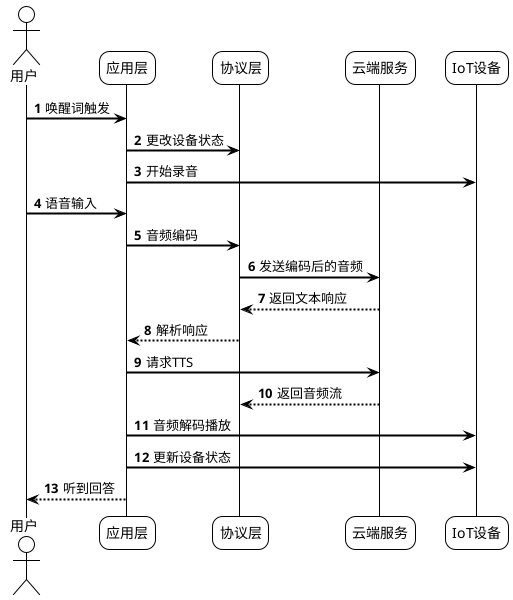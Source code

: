 @startuml 语音交互流程
!theme plain
skinparam sequenceArrowThickness 2
skinparam roundcorner 20
skinparam maxmessagesize 60

actor 用户
participant "应用层" as App
participant "协议层" as Proto
participant "云端服务" as Cloud
participant "IoT设备" as IoT

autonumber

用户 -> App: 唤醒词触发
App -> Proto: 更改设备状态
App -> IoT: 开始录音
用户 -> App: 语音输入
App -> Proto: 音频编码
Proto -> Cloud: 发送编码后的音频
Cloud --> Proto: 返回文本响应
Proto --> App: 解析响应
App -> Cloud: 请求TTS
Cloud --> Proto: 返回音频流
App -> IoT: 音频解码播放
App -> IoT: 更新设备状态
App --> 用户: 听到回答

@enduml 